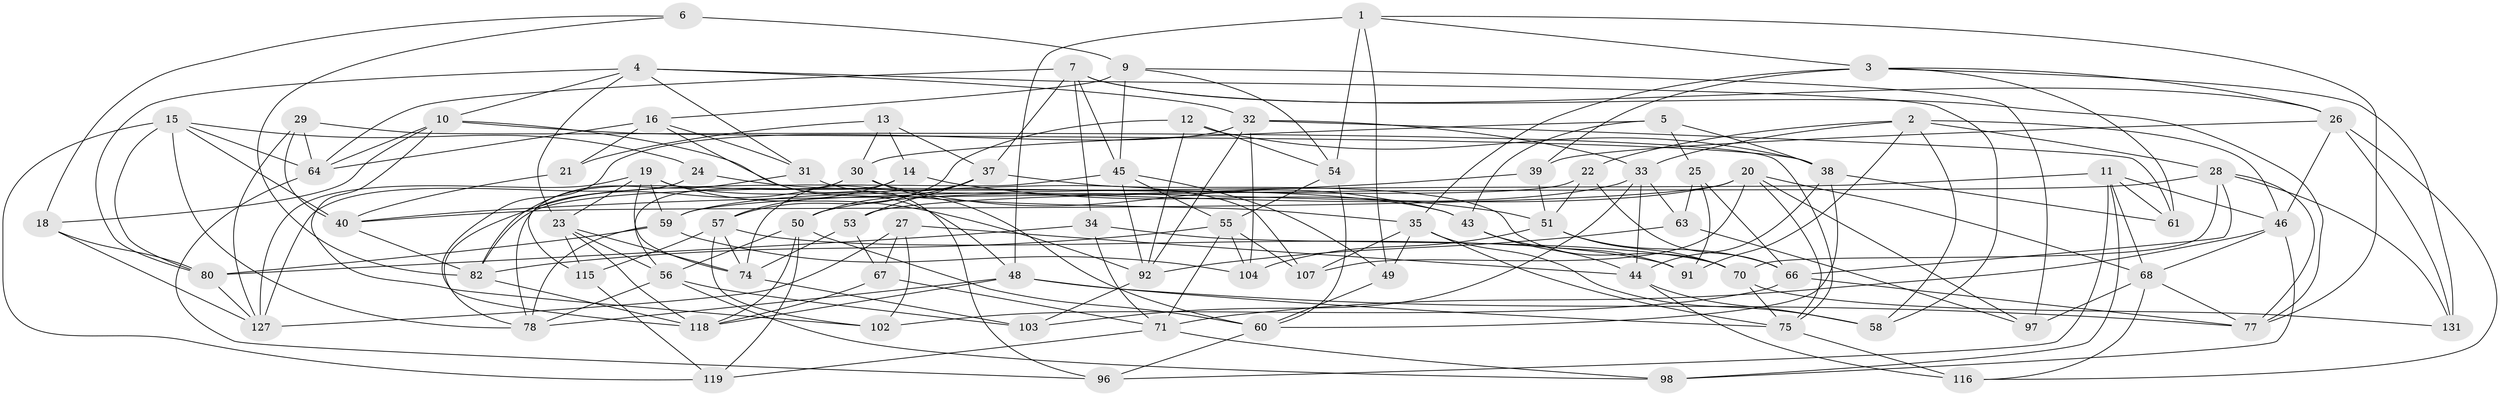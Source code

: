 // Generated by graph-tools (version 1.1) at 2025/24/03/03/25 07:24:23]
// undirected, 82 vertices, 209 edges
graph export_dot {
graph [start="1"]
  node [color=gray90,style=filled];
  1 [super="+8"];
  2 [super="+41"];
  3 [super="+114"];
  4 [super="+86"];
  5;
  6;
  7 [super="+112"];
  9 [super="+125"];
  10 [super="+109"];
  11 [super="+47"];
  12;
  13;
  14;
  15 [super="+17"];
  16 [super="+87"];
  18;
  19 [super="+69"];
  20 [super="+52"];
  21;
  22;
  23 [super="+65"];
  24;
  25;
  26 [super="+72"];
  27;
  28 [super="+42"];
  29;
  30 [super="+79"];
  31;
  32 [super="+93"];
  33 [super="+36"];
  34;
  35 [super="+120"];
  37 [super="+121"];
  38 [super="+62"];
  39;
  40 [super="+111"];
  43 [super="+122"];
  44 [super="+85"];
  45 [super="+84"];
  46 [super="+95"];
  48 [super="+81"];
  49;
  50 [super="+113"];
  51 [super="+129"];
  53;
  54 [super="+101"];
  55 [super="+106"];
  56 [super="+76"];
  57 [super="+123"];
  58;
  59 [super="+108"];
  60 [super="+117"];
  61;
  63;
  64 [super="+100"];
  66 [super="+73"];
  67;
  68 [super="+99"];
  70 [super="+89"];
  71 [super="+83"];
  74 [super="+110"];
  75 [super="+130"];
  77 [super="+124"];
  78 [super="+90"];
  80 [super="+105"];
  82 [super="+88"];
  91;
  92 [super="+94"];
  96;
  97;
  98;
  102;
  103;
  104;
  107;
  115;
  116;
  118 [super="+126"];
  119;
  127 [super="+128"];
  131;
  1 -- 48;
  1 -- 54 [weight=2];
  1 -- 3;
  1 -- 77;
  1 -- 49;
  2 -- 22;
  2 -- 91;
  2 -- 28;
  2 -- 33;
  2 -- 58;
  2 -- 46;
  3 -- 131;
  3 -- 35;
  3 -- 61;
  3 -- 39;
  3 -- 26;
  4 -- 80;
  4 -- 32;
  4 -- 10;
  4 -- 58;
  4 -- 23;
  4 -- 31;
  5 -- 38;
  5 -- 30;
  5 -- 43;
  5 -- 25;
  6 -- 18;
  6 -- 9 [weight=2];
  6 -- 82;
  7 -- 34;
  7 -- 77;
  7 -- 64;
  7 -- 26;
  7 -- 45;
  7 -- 37;
  9 -- 16;
  9 -- 97;
  9 -- 54;
  9 -- 45;
  10 -- 48;
  10 -- 64;
  10 -- 102;
  10 -- 18;
  10 -- 38;
  11 -- 98;
  11 -- 61;
  11 -- 96;
  11 -- 59;
  11 -- 46;
  11 -- 68;
  12 -- 38;
  12 -- 54;
  12 -- 92;
  12 -- 57;
  13 -- 37;
  13 -- 14;
  13 -- 21;
  13 -- 30;
  14 -- 57;
  14 -- 51;
  14 -- 56;
  15 -- 64;
  15 -- 119;
  15 -- 80;
  15 -- 24;
  15 -- 40;
  15 -- 78;
  16 -- 64;
  16 -- 21 [weight=2];
  16 -- 96;
  16 -- 31;
  18 -- 80;
  18 -- 127;
  19 -- 107;
  19 -- 59;
  19 -- 23;
  19 -- 74;
  19 -- 92;
  19 -- 127;
  20 -- 107;
  20 -- 68;
  20 -- 50;
  20 -- 40;
  20 -- 97;
  20 -- 75;
  21 -- 40;
  22 -- 66;
  22 -- 82;
  22 -- 51;
  23 -- 115;
  23 -- 74;
  23 -- 56;
  23 -- 118;
  24 -- 43 [weight=2];
  24 -- 127;
  25 -- 63;
  25 -- 91;
  25 -- 66;
  26 -- 46;
  26 -- 39;
  26 -- 131;
  26 -- 116;
  27 -- 127;
  27 -- 44;
  27 -- 102;
  27 -- 67;
  28 -- 66;
  28 -- 53;
  28 -- 131;
  28 -- 70;
  28 -- 77;
  29 -- 40;
  29 -- 75;
  29 -- 64;
  29 -- 127;
  30 -- 115;
  30 -- 78;
  30 -- 43;
  30 -- 60;
  31 -- 82;
  31 -- 35;
  32 -- 118;
  32 -- 61;
  32 -- 33;
  32 -- 92;
  32 -- 104;
  33 -- 44;
  33 -- 59;
  33 -- 63;
  33 -- 103;
  34 -- 71;
  34 -- 70;
  34 -- 80;
  35 -- 75;
  35 -- 58;
  35 -- 107;
  35 -- 49;
  37 -- 74;
  37 -- 50;
  37 -- 53;
  37 -- 70;
  38 -- 44;
  38 -- 60;
  38 -- 61;
  39 -- 51;
  39 -- 40;
  40 -- 82;
  43 -- 91;
  43 -- 44;
  44 -- 116;
  44 -- 58;
  45 -- 78;
  45 -- 92;
  45 -- 49;
  45 -- 55;
  46 -- 71;
  46 -- 98;
  46 -- 68;
  48 -- 77;
  48 -- 118;
  48 -- 78;
  48 -- 75;
  49 -- 60;
  50 -- 119;
  50 -- 118;
  50 -- 60;
  50 -- 56;
  51 -- 104;
  51 -- 66;
  51 -- 70;
  53 -- 67;
  53 -- 74;
  54 -- 60;
  54 -- 55;
  55 -- 107;
  55 -- 104;
  55 -- 82;
  55 -- 71;
  56 -- 98;
  56 -- 78;
  56 -- 103;
  57 -- 74;
  57 -- 102;
  57 -- 91;
  57 -- 115;
  59 -- 104;
  59 -- 78;
  59 -- 80;
  60 -- 96;
  63 -- 97;
  63 -- 92;
  64 -- 96;
  66 -- 77;
  66 -- 102;
  67 -- 118;
  67 -- 71;
  68 -- 77;
  68 -- 97;
  68 -- 116;
  70 -- 131;
  70 -- 75;
  71 -- 98;
  71 -- 119;
  74 -- 103;
  75 -- 116;
  80 -- 127;
  82 -- 118;
  92 -- 103;
  115 -- 119;
}
